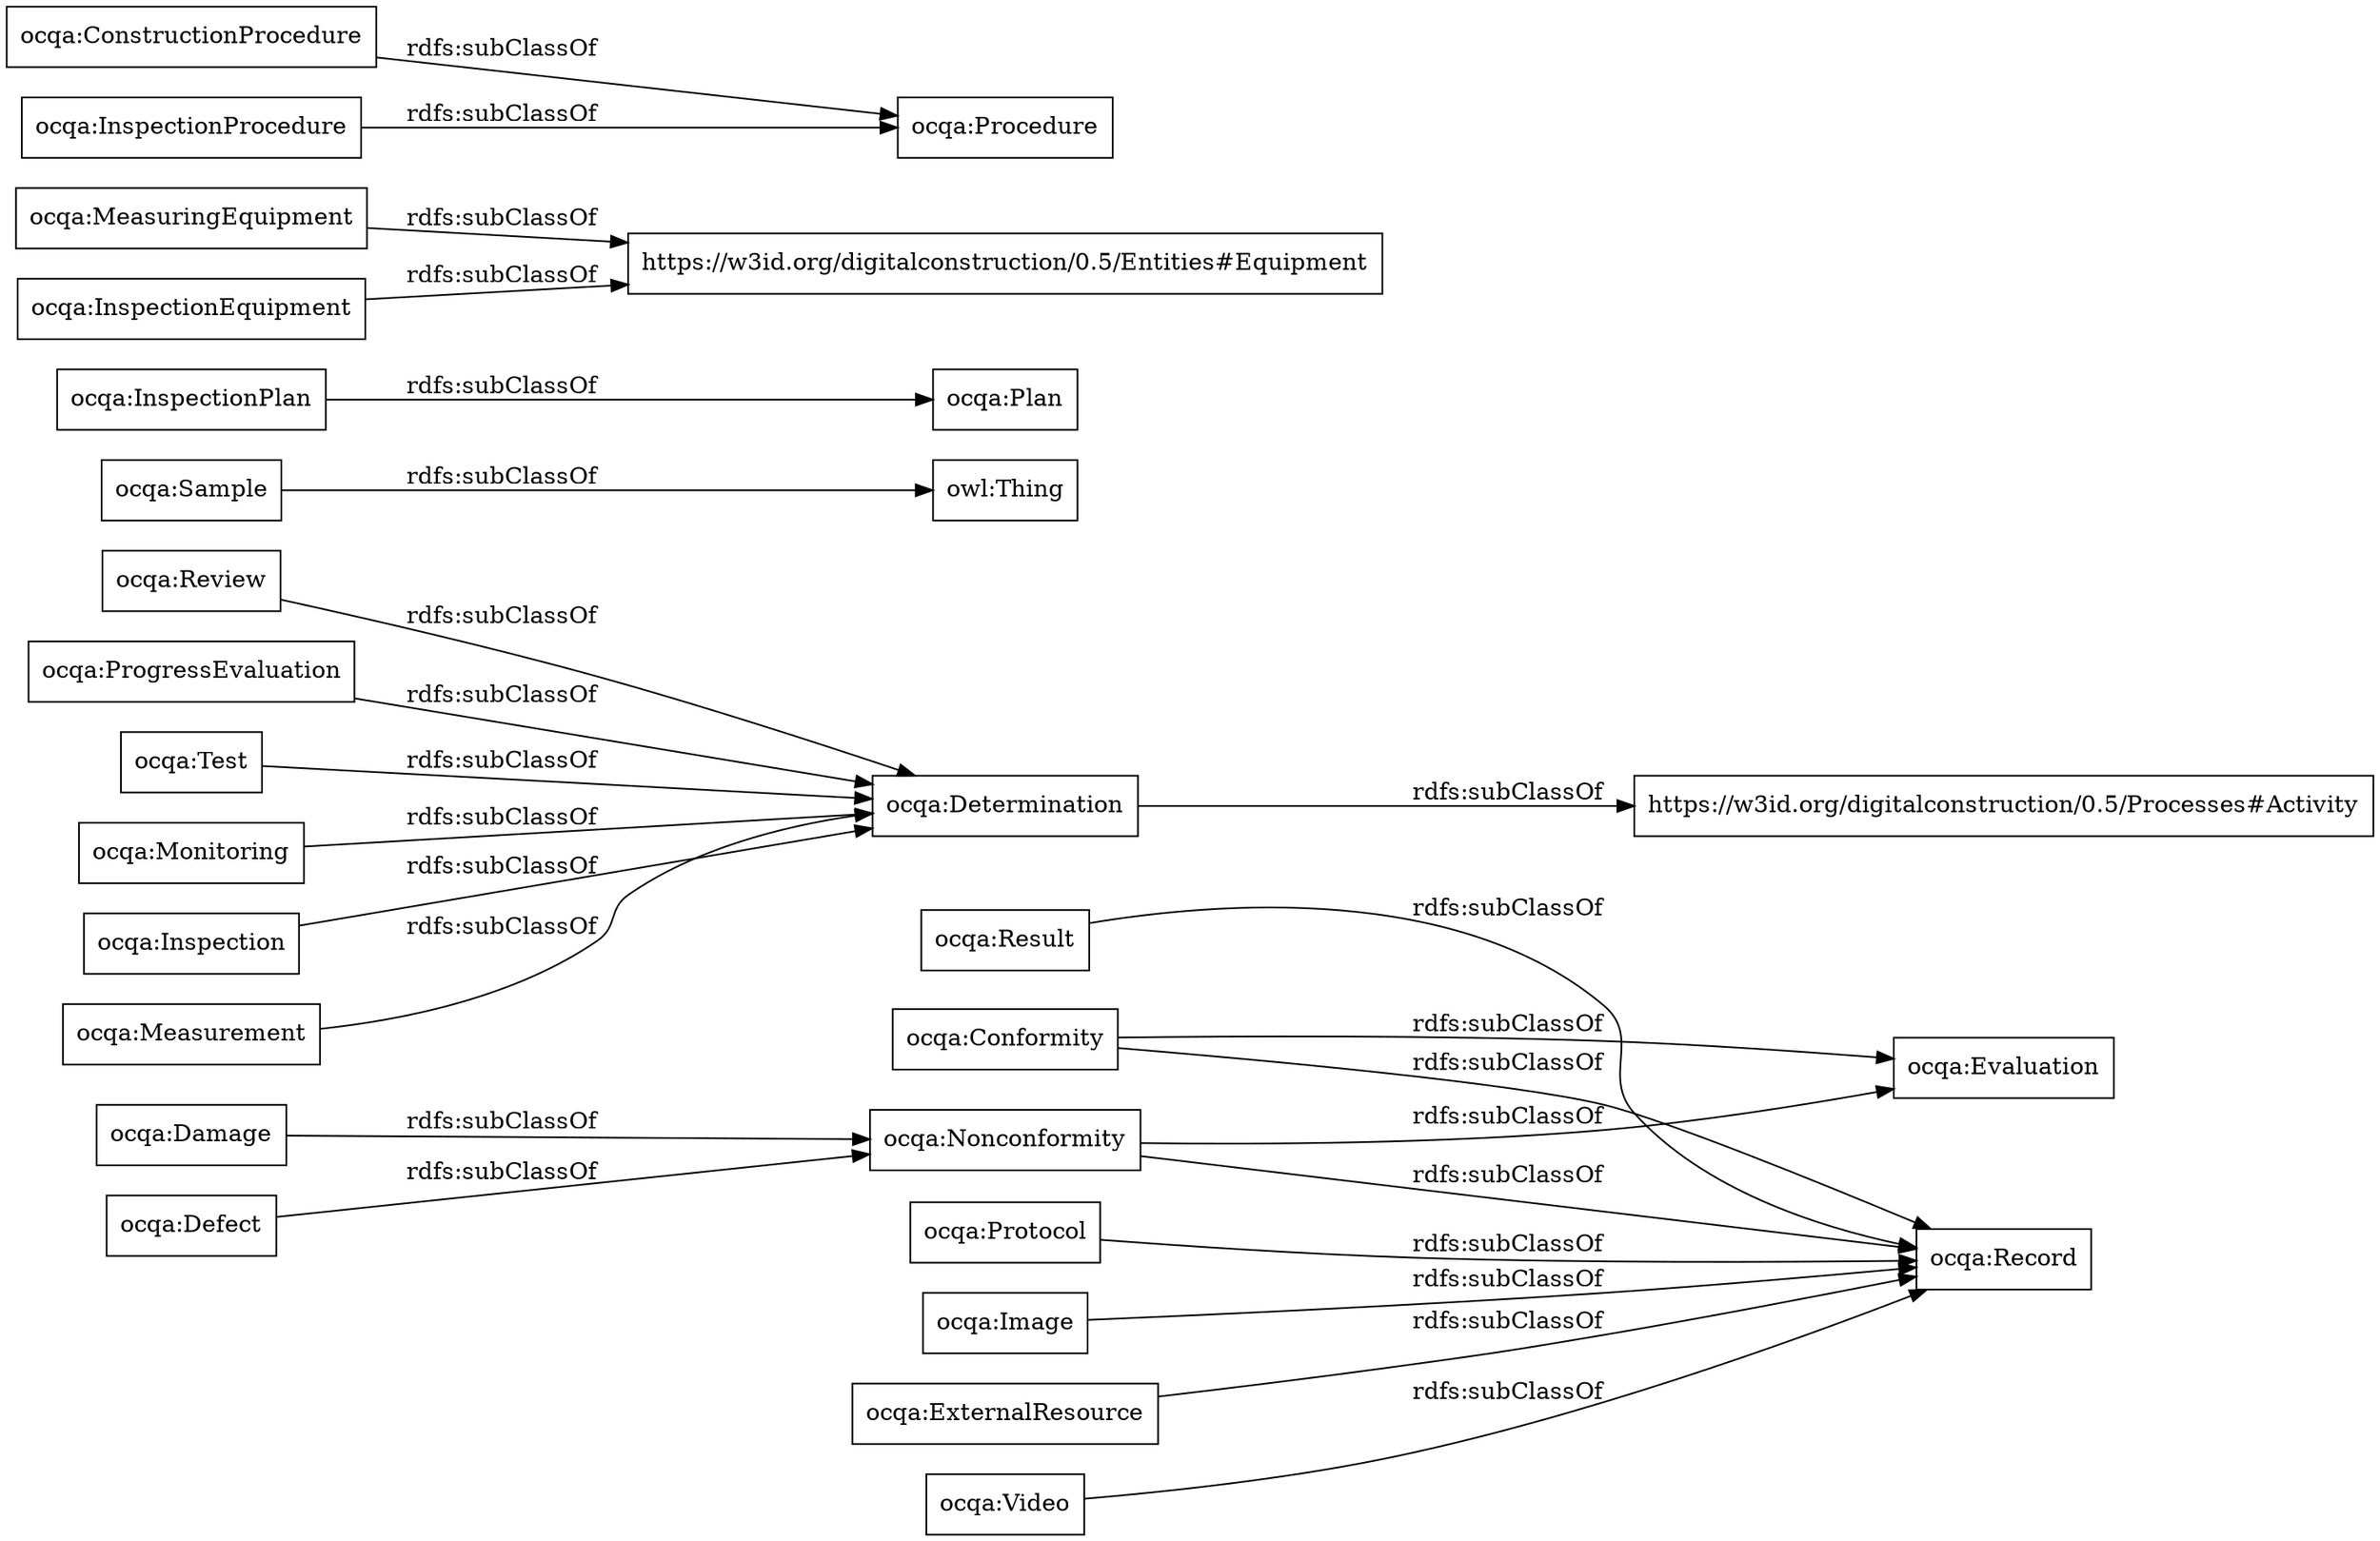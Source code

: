 digraph ar2dtool_diagram { 
rankdir=LR;
size="1000"
node [shape = rectangle, color="black"]; "ocqa:Result" "ocqa:Review" "ocqa:Determination" "ocqa:Sample" "ocqa:Plan" "ocqa:ProgressEvaluation" "ocqa:Nonconformity" "ocqa:Damage" "ocqa:Test" "ocqa:InspectionPlan" "ocqa:MeasuringEquipment" "ocqa:ConstructionProcedure" "ocqa:InspectionEquipment" "https://w3id.org/digitalconstruction/0.5/Processes#Activity" "ocqa:InspectionProcedure" "ocqa:Evaluation" "ocqa:Procedure" "ocqa:Protocol" "ocqa:Monitoring" "ocqa:Record" "ocqa:Conformity" "ocqa:Image" "ocqa:Inspection" "ocqa:ExternalResource" "ocqa:Measurement" "ocqa:Video" "ocqa:Defect" "https://w3id.org/digitalconstruction/0.5/Entities#Equipment" ; /*classes style*/
	"ocqa:Image" -> "ocqa:Record" [ label = "rdfs:subClassOf" ];
	"ocqa:Monitoring" -> "ocqa:Determination" [ label = "rdfs:subClassOf" ];
	"ocqa:Conformity" -> "ocqa:Record" [ label = "rdfs:subClassOf" ];
	"ocqa:Conformity" -> "ocqa:Evaluation" [ label = "rdfs:subClassOf" ];
	"ocqa:InspectionProcedure" -> "ocqa:Procedure" [ label = "rdfs:subClassOf" ];
	"ocqa:ProgressEvaluation" -> "ocqa:Determination" [ label = "rdfs:subClassOf" ];
	"ocqa:InspectionPlan" -> "ocqa:Plan" [ label = "rdfs:subClassOf" ];
	"ocqa:Test" -> "ocqa:Determination" [ label = "rdfs:subClassOf" ];
	"ocqa:ExternalResource" -> "ocqa:Record" [ label = "rdfs:subClassOf" ];
	"ocqa:Defect" -> "ocqa:Nonconformity" [ label = "rdfs:subClassOf" ];
	"ocqa:InspectionEquipment" -> "https://w3id.org/digitalconstruction/0.5/Entities#Equipment" [ label = "rdfs:subClassOf" ];
	"ocqa:ConstructionProcedure" -> "ocqa:Procedure" [ label = "rdfs:subClassOf" ];
	"ocqa:Review" -> "ocqa:Determination" [ label = "rdfs:subClassOf" ];
	"ocqa:Sample" -> "owl:Thing" [ label = "rdfs:subClassOf" ];
	"ocqa:Result" -> "ocqa:Record" [ label = "rdfs:subClassOf" ];
	"ocqa:Inspection" -> "ocqa:Determination" [ label = "rdfs:subClassOf" ];
	"ocqa:Measurement" -> "ocqa:Determination" [ label = "rdfs:subClassOf" ];
	"ocqa:Nonconformity" -> "ocqa:Record" [ label = "rdfs:subClassOf" ];
	"ocqa:Nonconformity" -> "ocqa:Evaluation" [ label = "rdfs:subClassOf" ];
	"ocqa:MeasuringEquipment" -> "https://w3id.org/digitalconstruction/0.5/Entities#Equipment" [ label = "rdfs:subClassOf" ];
	"ocqa:Damage" -> "ocqa:Nonconformity" [ label = "rdfs:subClassOf" ];
	"ocqa:Video" -> "ocqa:Record" [ label = "rdfs:subClassOf" ];
	"ocqa:Protocol" -> "ocqa:Record" [ label = "rdfs:subClassOf" ];
	"ocqa:Determination" -> "https://w3id.org/digitalconstruction/0.5/Processes#Activity" [ label = "rdfs:subClassOf" ];

}

